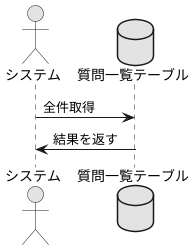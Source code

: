 @startuml

skinparam monochrome true

actor システム
database 質問一覧テーブル as DB

システム -> DB : 全件取得
システム <- DB : 結果を返す

@enduml